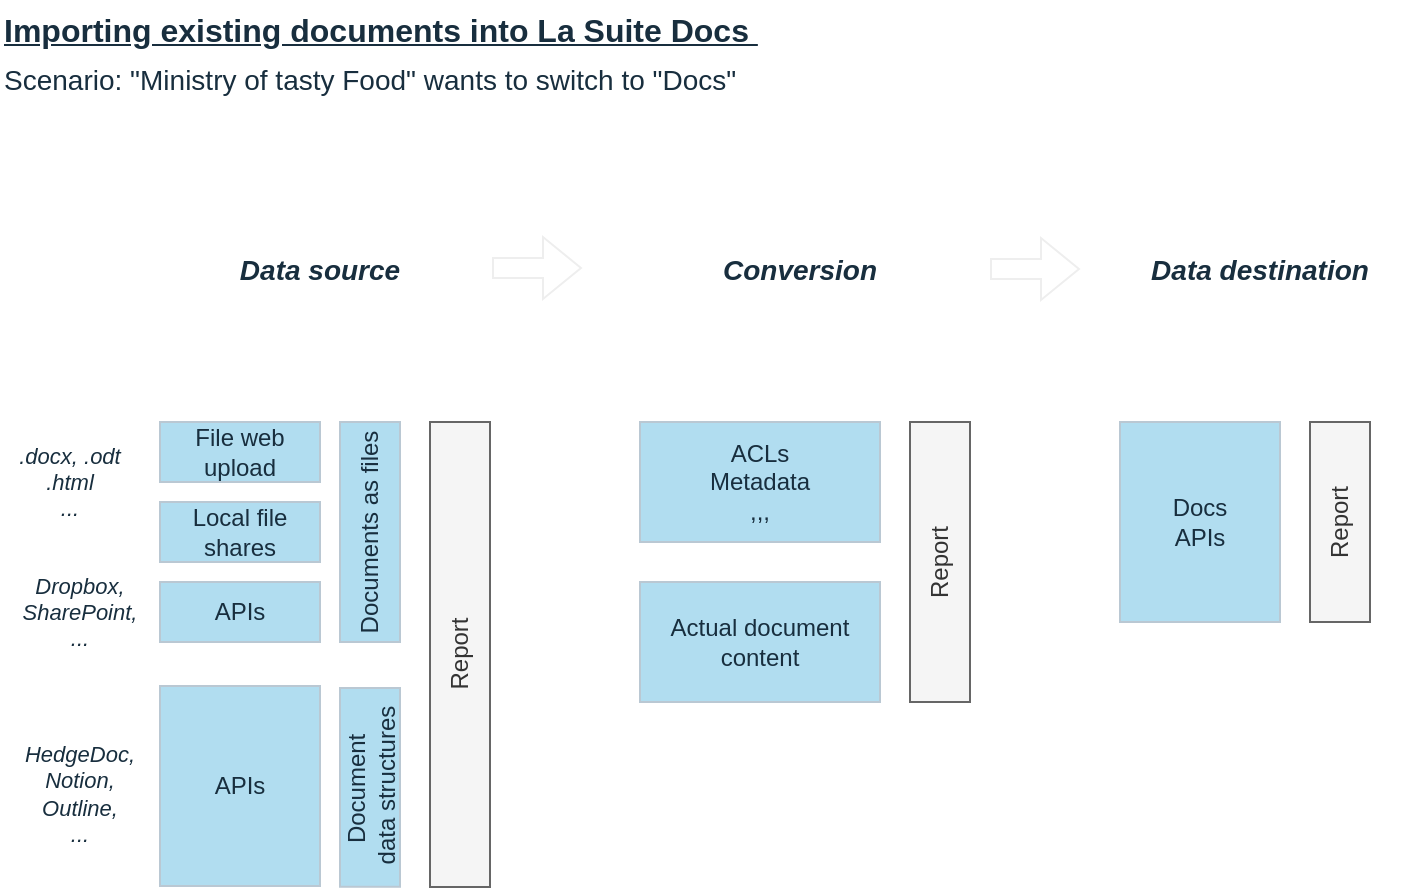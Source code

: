 <mxfile version="27.0.9">
  <diagram name="Page-1" id="sT79m0GHos7tHv6fGzbf">
    <mxGraphModel dx="832" dy="632" grid="1" gridSize="10" guides="1" tooltips="1" connect="1" arrows="1" fold="1" page="1" pageScale="1" pageWidth="850" pageHeight="1100" math="0" shadow="0">
      <root>
        <mxCell id="0" />
        <mxCell id="1" parent="0" />
        <mxCell id="Ifvk8aosAHDzLJxZqinL-1" value="&lt;div&gt;Local file shares&lt;/div&gt;" style="rounded=0;whiteSpace=wrap;html=1;align=center;labelBackgroundColor=none;fillColor=#B1DDF0;strokeColor=#BAC8D3;fontColor=#182E3E;" parent="1" vertex="1">
          <mxGeometry x="160" y="291" width="80" height="30" as="geometry" />
        </mxCell>
        <mxCell id="Ifvk8aosAHDzLJxZqinL-2" value="Importing existing documents into La Suite Docs&amp;nbsp;" style="text;html=1;align=left;verticalAlign=middle;whiteSpace=wrap;rounded=0;fontStyle=5;fontSize=16;labelBackgroundColor=none;fontColor=#182E3E;" parent="1" vertex="1">
          <mxGeometry x="80" y="40" width="440" height="30" as="geometry" />
        </mxCell>
        <mxCell id="Ifvk8aosAHDzLJxZqinL-3" value="Data source" style="text;html=1;align=center;verticalAlign=middle;whiteSpace=wrap;rounded=0;fontStyle=3;fontSize=14;labelBackgroundColor=none;fontColor=#182E3E;" parent="1" vertex="1">
          <mxGeometry x="160" y="160" width="160" height="30" as="geometry" />
        </mxCell>
        <mxCell id="Ifvk8aosAHDzLJxZqinL-4" value="Conversion" style="text;html=1;align=center;verticalAlign=middle;whiteSpace=wrap;rounded=0;fontStyle=3;fontSize=14;labelBackgroundColor=none;fontColor=#182E3E;" parent="1" vertex="1">
          <mxGeometry x="400" y="160" width="160" height="30" as="geometry" />
        </mxCell>
        <mxCell id="Ifvk8aosAHDzLJxZqinL-5" value="&lt;div&gt;ACLs&lt;/div&gt;&lt;div&gt;Metadata&lt;/div&gt;&lt;div&gt;,,,&lt;/div&gt;" style="rounded=0;whiteSpace=wrap;html=1;align=center;labelBackgroundColor=none;fillColor=#B1DDF0;strokeColor=#BAC8D3;fontColor=#182E3E;" parent="1" vertex="1">
          <mxGeometry x="400" y="251" width="120" height="60" as="geometry" />
        </mxCell>
        <mxCell id="Ifvk8aosAHDzLJxZqinL-6" value="Actual document content" style="rounded=0;whiteSpace=wrap;html=1;align=center;labelBackgroundColor=none;fillColor=#B1DDF0;strokeColor=#BAC8D3;fontColor=#182E3E;" parent="1" vertex="1">
          <mxGeometry x="400" y="331" width="120" height="60" as="geometry" />
        </mxCell>
        <mxCell id="Ifvk8aosAHDzLJxZqinL-7" value="Data destination" style="text;html=1;align=center;verticalAlign=middle;whiteSpace=wrap;rounded=0;fontStyle=3;fontSize=14;labelBackgroundColor=none;fontColor=#182E3E;" parent="1" vertex="1">
          <mxGeometry x="640" y="160" width="140" height="30" as="geometry" />
        </mxCell>
        <mxCell id="Ifvk8aosAHDzLJxZqinL-8" value="Report" style="rounded=0;whiteSpace=wrap;html=1;align=center;rotation=-90;fillColor=#f5f5f5;fontColor=#333333;strokeColor=#666666;labelBackgroundColor=none;" parent="1" vertex="1">
          <mxGeometry x="480" y="306" width="140" height="30" as="geometry" />
        </mxCell>
        <mxCell id="Ifvk8aosAHDzLJxZqinL-9" value="APIs" style="rounded=0;whiteSpace=wrap;html=1;labelBackgroundColor=none;fillColor=#B1DDF0;strokeColor=#BAC8D3;fontColor=#182E3E;" parent="1" vertex="1">
          <mxGeometry x="160" y="383" width="80" height="100" as="geometry" />
        </mxCell>
        <mxCell id="Ifvk8aosAHDzLJxZqinL-10" value="APIs" style="rounded=0;whiteSpace=wrap;html=1;align=center;labelBackgroundColor=none;fillColor=#B1DDF0;strokeColor=#BAC8D3;fontColor=#182E3E;" parent="1" vertex="1">
          <mxGeometry x="160" y="331" width="80" height="30" as="geometry" />
        </mxCell>
        <mxCell id="Ifvk8aosAHDzLJxZqinL-11" value="&lt;div&gt;Documents as files&lt;/div&gt;" style="rounded=0;whiteSpace=wrap;html=1;align=center;rotation=-90;labelBackgroundColor=none;fillColor=#B1DDF0;strokeColor=#BAC8D3;fontColor=#182E3E;" parent="1" vertex="1">
          <mxGeometry x="210" y="291" width="110" height="30" as="geometry" />
        </mxCell>
        <mxCell id="Ifvk8aosAHDzLJxZqinL-12" value="Document&lt;br&gt;&amp;nbsp;data structures" style="rounded=0;whiteSpace=wrap;html=1;align=center;rotation=-90;labelBackgroundColor=none;fillColor=#B1DDF0;strokeColor=#BAC8D3;fontColor=#182E3E;" parent="1" vertex="1">
          <mxGeometry x="215.31" y="418.69" width="99.38" height="30" as="geometry" />
        </mxCell>
        <mxCell id="KpTEzxRlMDBFVml56bKS-1" value="&lt;span style=&quot;font-weight: normal;&quot;&gt;Scenario: &quot;Ministry of tasty Food&quot; wants to switch to &quot;Docs&quot;&lt;/span&gt;" style="text;html=1;align=left;verticalAlign=middle;whiteSpace=wrap;rounded=0;fontStyle=1;fontSize=14;labelBackgroundColor=none;fontColor=#182E3E;" vertex="1" parent="1">
          <mxGeometry x="80" y="65" width="440" height="30" as="geometry" />
        </mxCell>
        <mxCell id="KpTEzxRlMDBFVml56bKS-2" value="Docs &lt;br&gt;APIs" style="rounded=0;whiteSpace=wrap;html=1;labelBackgroundColor=none;fillColor=#B1DDF0;strokeColor=#BAC8D3;fontColor=#182E3E;" vertex="1" parent="1">
          <mxGeometry x="640" y="251" width="80" height="100" as="geometry" />
        </mxCell>
        <mxCell id="KpTEzxRlMDBFVml56bKS-4" value="" style="shape=flexArrow;endArrow=classic;html=1;rounded=0;exitX=1;exitY=0;exitDx=0;exitDy=0;labelBackgroundColor=none;strokeColor=#EEEEEE;fontColor=default;" edge="1" parent="1">
          <mxGeometry width="50" height="50" relative="1" as="geometry">
            <mxPoint x="326" y="174" as="sourcePoint" />
            <mxPoint x="371" y="174" as="targetPoint" />
          </mxGeometry>
        </mxCell>
        <mxCell id="KpTEzxRlMDBFVml56bKS-5" value="" style="shape=flexArrow;endArrow=classic;html=1;rounded=0;exitX=1;exitY=0;exitDx=0;exitDy=0;labelBackgroundColor=none;strokeColor=#EEEEEE;fontColor=default;" edge="1" parent="1">
          <mxGeometry width="50" height="50" relative="1" as="geometry">
            <mxPoint x="575" y="174.5" as="sourcePoint" />
            <mxPoint x="620" y="174.5" as="targetPoint" />
          </mxGeometry>
        </mxCell>
        <mxCell id="KpTEzxRlMDBFVml56bKS-6" value="Report" style="rounded=0;whiteSpace=wrap;html=1;align=center;rotation=-90;fillColor=#f5f5f5;fontColor=#333333;strokeColor=#666666;labelBackgroundColor=none;" vertex="1" parent="1">
          <mxGeometry x="193.75" y="352.25" width="232.5" height="30" as="geometry" />
        </mxCell>
        <mxCell id="KpTEzxRlMDBFVml56bKS-7" value="Report" style="rounded=0;whiteSpace=wrap;html=1;align=center;rotation=-90;fillColor=#f5f5f5;fontColor=#333333;strokeColor=#666666;labelBackgroundColor=none;" vertex="1" parent="1">
          <mxGeometry x="700" y="286" width="100" height="30" as="geometry" />
        </mxCell>
        <mxCell id="KpTEzxRlMDBFVml56bKS-8" value="&lt;div&gt;File web upload&lt;/div&gt;" style="rounded=0;whiteSpace=wrap;html=1;align=center;labelBackgroundColor=none;fillColor=#B1DDF0;strokeColor=#BAC8D3;fontColor=#182E3E;" vertex="1" parent="1">
          <mxGeometry x="160" y="251" width="80" height="30" as="geometry" />
        </mxCell>
        <mxCell id="KpTEzxRlMDBFVml56bKS-9" value=".docx, .odt&lt;br&gt;.html&lt;br&gt;..." style="text;html=1;align=center;verticalAlign=middle;whiteSpace=wrap;rounded=0;fontSize=11;fontStyle=2;labelBackgroundColor=none;fontColor=#182E3E;" vertex="1" parent="1">
          <mxGeometry x="85" y="266" width="60" height="30" as="geometry" />
        </mxCell>
        <mxCell id="KpTEzxRlMDBFVml56bKS-11" value="Dropbox,&lt;div&gt;SharePoint,&lt;br&gt;...&lt;/div&gt;" style="text;html=1;align=center;verticalAlign=middle;whiteSpace=wrap;rounded=0;fontSize=11;fontStyle=2;labelBackgroundColor=none;fontColor=#182E3E;" vertex="1" parent="1">
          <mxGeometry x="90" y="331" width="60" height="30" as="geometry" />
        </mxCell>
        <mxCell id="KpTEzxRlMDBFVml56bKS-12" value="HedgeDoc,&lt;br&gt;Notion,&lt;br&gt;Outline,&lt;div&gt;...&lt;/div&gt;" style="text;html=1;align=center;verticalAlign=middle;whiteSpace=wrap;rounded=0;fontSize=11;fontStyle=2;labelBackgroundColor=none;fontColor=#182E3E;" vertex="1" parent="1">
          <mxGeometry x="90" y="422" width="60" height="30" as="geometry" />
        </mxCell>
      </root>
    </mxGraphModel>
  </diagram>
</mxfile>
